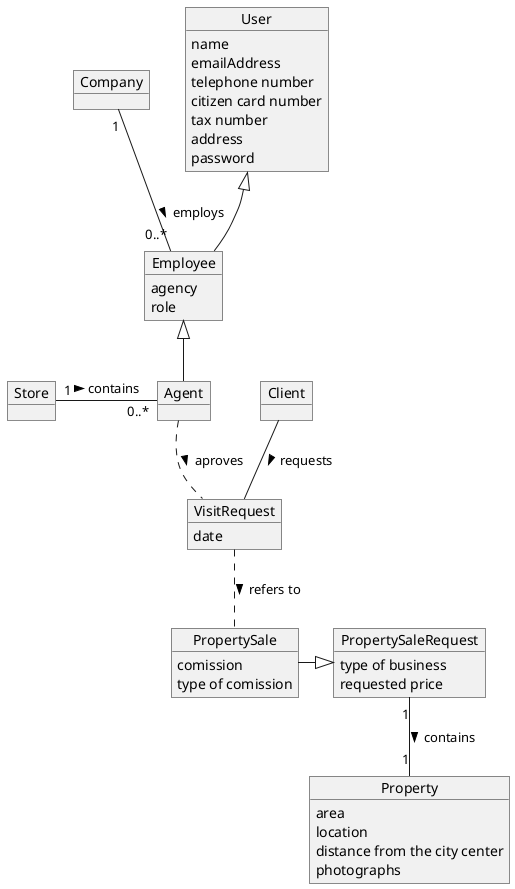 @startuml
'https://plantuml.com/class-diagram

object Agent
object Client
object Store
object Company

object Employee{
agency
role
}

object User {
name
emailAddress
telephone number
citizen card number
tax number
address
password
}

object VisitRequest {
date
}

object PropertySale {
comission
type of comission
}

object PropertySaleRequest {
type of business
requested price
}

object Property {
area
location
distance from the city center
photographs
}



Employee <|--down  Agent
Store "1" - "0..*" Agent : contains >
Company "1" -- "0..*" Employee : employs >
Agent .. VisitRequest : aproves >
User <|-- Employee
Client -- VisitRequest : requests >
PropertySaleRequest "1" -- "1" Property : contains >
VisitRequest .. PropertySale : refers to >
PropertySaleRequest <|--left PropertySale







@enduml